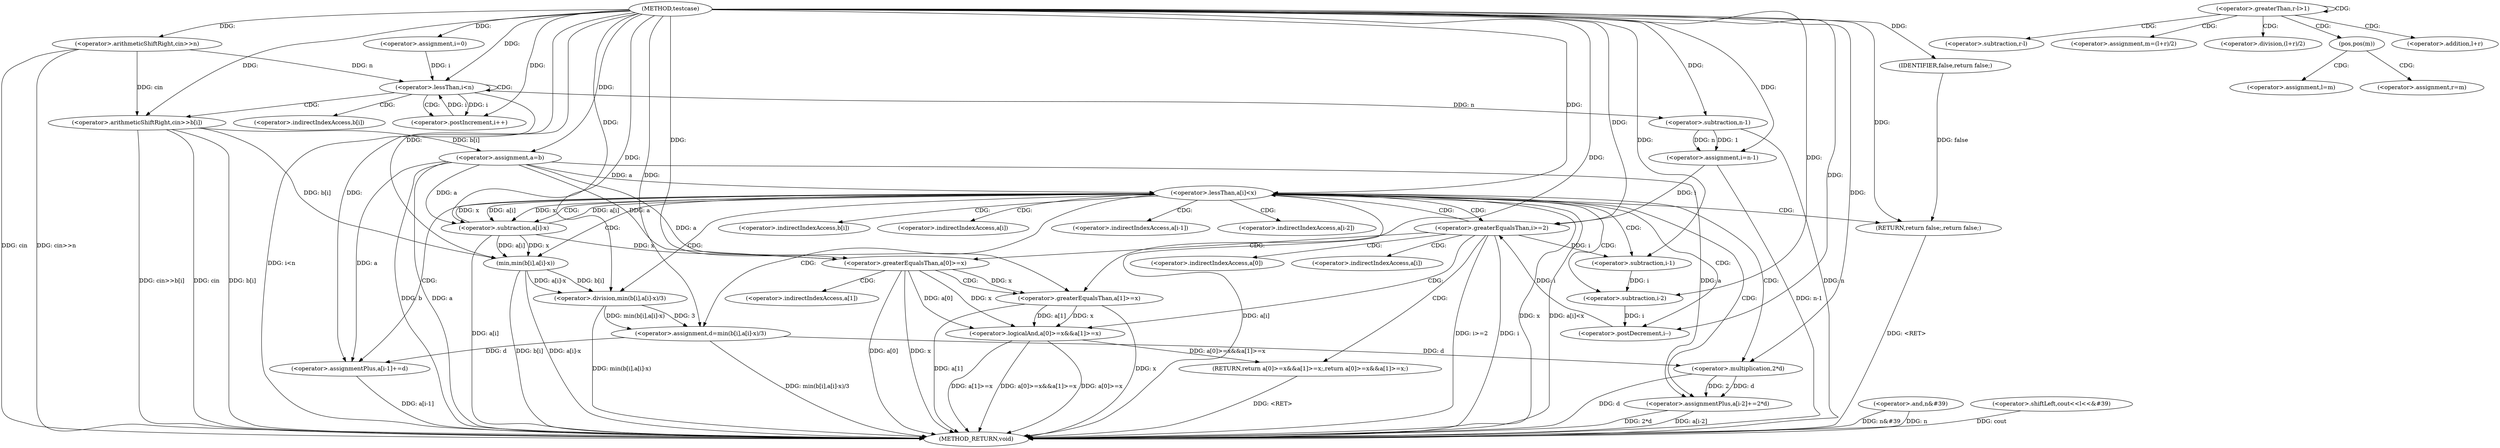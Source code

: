 digraph "testcase" {  
"1000103" [label = "(METHOD,testcase)" ]
"1000241" [label = "(METHOD_RETURN,void)" ]
"1000106" [label = "(<operator>.arithmeticShiftRight,cin>>n)" ]
"1000238" [label = "(<operator>.and,n&#39)" ]
"1000112" [label = "(<operator>.assignment,i=0)" ]
"1000115" [label = "(<operator>.lessThan,i<n)" ]
"1000118" [label = "(<operator>.postIncrement,i++)" ]
"1000120" [label = "(<operator>.arithmeticShiftRight,cin>>b[i])" ]
"1000127" [label = "(<operator>.assignment,a=b)" ]
"1000181" [label = "(RETURN,return a[0]>=x&&a[1]>=x;,return a[0]>=x&&a[1]>=x;)" ]
"1000232" [label = "(<operator>.shiftLeft,cout<<l<<&#39)" ]
"1000132" [label = "(<operator>.assignment,i=n-1)" ]
"1000137" [label = "(<operator>.greaterEqualsThan,i>=2)" ]
"1000140" [label = "(<operator>.postDecrement,i--)" ]
"1000182" [label = "(<operator>.logicalAnd,a[0]>=x&&a[1]>=x)" ]
"1000152" [label = "(<operator>.assignment,d=min(b[i],a[i]-x)/3)" ]
"1000165" [label = "(<operator>.assignmentPlus,a[i-1]+=d)" ]
"1000172" [label = "(<operator>.assignmentPlus,a[i-2]+=2*d)" ]
"1000134" [label = "(<operator>.subtraction,n-1)" ]
"1000144" [label = "(<operator>.lessThan,a[i]<x)" ]
"1000149" [label = "(RETURN,return false;,return false;)" ]
"1000183" [label = "(<operator>.greaterEqualsThan,a[0]>=x)" ]
"1000188" [label = "(<operator>.greaterEqualsThan,a[1]>=x)" ]
"1000150" [label = "(IDENTIFIER,false,return false;)" ]
"1000154" [label = "(<operator>.division,min(b[i],a[i]-x)/3)" ]
"1000178" [label = "(<operator>.multiplication,2*d)" ]
"1000155" [label = "(min,min(b[i],a[i]-x))" ]
"1000168" [label = "(<operator>.subtraction,i-1)" ]
"1000175" [label = "(<operator>.subtraction,i-2)" ]
"1000159" [label = "(<operator>.subtraction,a[i]-x)" ]
"1000208" [label = "(<operator>.greaterThan,r-l>1)" ]
"1000122" [label = "(<operator>.indirectIndexAccess,b[i])" ]
"1000209" [label = "(<operator>.subtraction,r-l)" ]
"1000215" [label = "(<operator>.assignment,m=(l+r)/2)" ]
"1000217" [label = "(<operator>.division,(l+r)/2)" ]
"1000223" [label = "(pos,pos(m))" ]
"1000225" [label = "(<operator>.assignment,l=m)" ]
"1000166" [label = "(<operator>.indirectIndexAccess,a[i-1])" ]
"1000173" [label = "(<operator>.indirectIndexAccess,a[i-2])" ]
"1000184" [label = "(<operator>.indirectIndexAccess,a[0])" ]
"1000189" [label = "(<operator>.indirectIndexAccess,a[1])" ]
"1000218" [label = "(<operator>.addition,l+r)" ]
"1000229" [label = "(<operator>.assignment,r=m)" ]
"1000145" [label = "(<operator>.indirectIndexAccess,a[i])" ]
"1000156" [label = "(<operator>.indirectIndexAccess,b[i])" ]
"1000160" [label = "(<operator>.indirectIndexAccess,a[i])" ]
  "1000181" -> "1000241"  [ label = "DDG: <RET>"] 
  "1000106" -> "1000241"  [ label = "DDG: cin"] 
  "1000106" -> "1000241"  [ label = "DDG: cin>>n"] 
  "1000115" -> "1000241"  [ label = "DDG: i<n"] 
  "1000127" -> "1000241"  [ label = "DDG: a"] 
  "1000127" -> "1000241"  [ label = "DDG: b"] 
  "1000134" -> "1000241"  [ label = "DDG: n"] 
  "1000132" -> "1000241"  [ label = "DDG: n-1"] 
  "1000137" -> "1000241"  [ label = "DDG: i"] 
  "1000137" -> "1000241"  [ label = "DDG: i>=2"] 
  "1000183" -> "1000241"  [ label = "DDG: a[0]"] 
  "1000183" -> "1000241"  [ label = "DDG: x"] 
  "1000182" -> "1000241"  [ label = "DDG: a[0]>=x"] 
  "1000188" -> "1000241"  [ label = "DDG: a[1]"] 
  "1000188" -> "1000241"  [ label = "DDG: x"] 
  "1000182" -> "1000241"  [ label = "DDG: a[1]>=x"] 
  "1000182" -> "1000241"  [ label = "DDG: a[0]>=x&&a[1]>=x"] 
  "1000144" -> "1000241"  [ label = "DDG: a[i]"] 
  "1000144" -> "1000241"  [ label = "DDG: x"] 
  "1000144" -> "1000241"  [ label = "DDG: a[i]<x"] 
  "1000155" -> "1000241"  [ label = "DDG: b[i]"] 
  "1000159" -> "1000241"  [ label = "DDG: a[i]"] 
  "1000155" -> "1000241"  [ label = "DDG: a[i]-x"] 
  "1000154" -> "1000241"  [ label = "DDG: min(b[i],a[i]-x)"] 
  "1000152" -> "1000241"  [ label = "DDG: min(b[i],a[i]-x)/3"] 
  "1000165" -> "1000241"  [ label = "DDG: a[i-1]"] 
  "1000172" -> "1000241"  [ label = "DDG: a[i-2]"] 
  "1000178" -> "1000241"  [ label = "DDG: d"] 
  "1000172" -> "1000241"  [ label = "DDG: 2*d"] 
  "1000120" -> "1000241"  [ label = "DDG: cin"] 
  "1000120" -> "1000241"  [ label = "DDG: b[i]"] 
  "1000120" -> "1000241"  [ label = "DDG: cin>>b[i]"] 
  "1000238" -> "1000241"  [ label = "DDG: n&#39"] 
  "1000238" -> "1000241"  [ label = "DDG: n"] 
  "1000149" -> "1000241"  [ label = "DDG: <RET>"] 
  "1000232" -> "1000241"  [ label = "DDG: cout"] 
  "1000103" -> "1000106"  [ label = "DDG: "] 
  "1000103" -> "1000112"  [ label = "DDG: "] 
  "1000120" -> "1000127"  [ label = "DDG: b[i]"] 
  "1000103" -> "1000127"  [ label = "DDG: "] 
  "1000182" -> "1000181"  [ label = "DDG: a[0]>=x&&a[1]>=x"] 
  "1000112" -> "1000115"  [ label = "DDG: i"] 
  "1000118" -> "1000115"  [ label = "DDG: i"] 
  "1000103" -> "1000115"  [ label = "DDG: "] 
  "1000106" -> "1000115"  [ label = "DDG: n"] 
  "1000115" -> "1000118"  [ label = "DDG: i"] 
  "1000103" -> "1000118"  [ label = "DDG: "] 
  "1000106" -> "1000120"  [ label = "DDG: cin"] 
  "1000103" -> "1000120"  [ label = "DDG: "] 
  "1000134" -> "1000132"  [ label = "DDG: 1"] 
  "1000134" -> "1000132"  [ label = "DDG: n"] 
  "1000103" -> "1000132"  [ label = "DDG: "] 
  "1000132" -> "1000137"  [ label = "DDG: i"] 
  "1000140" -> "1000137"  [ label = "DDG: i"] 
  "1000103" -> "1000137"  [ label = "DDG: "] 
  "1000175" -> "1000140"  [ label = "DDG: i"] 
  "1000103" -> "1000140"  [ label = "DDG: "] 
  "1000154" -> "1000152"  [ label = "DDG: min(b[i],a[i]-x)"] 
  "1000154" -> "1000152"  [ label = "DDG: 3"] 
  "1000152" -> "1000165"  [ label = "DDG: d"] 
  "1000103" -> "1000165"  [ label = "DDG: "] 
  "1000178" -> "1000172"  [ label = "DDG: 2"] 
  "1000178" -> "1000172"  [ label = "DDG: d"] 
  "1000183" -> "1000182"  [ label = "DDG: x"] 
  "1000183" -> "1000182"  [ label = "DDG: a[0]"] 
  "1000188" -> "1000182"  [ label = "DDG: x"] 
  "1000188" -> "1000182"  [ label = "DDG: a[1]"] 
  "1000115" -> "1000134"  [ label = "DDG: n"] 
  "1000103" -> "1000134"  [ label = "DDG: "] 
  "1000150" -> "1000149"  [ label = "DDG: false"] 
  "1000103" -> "1000149"  [ label = "DDG: "] 
  "1000103" -> "1000152"  [ label = "DDG: "] 
  "1000127" -> "1000165"  [ label = "DDG: a"] 
  "1000127" -> "1000172"  [ label = "DDG: a"] 
  "1000127" -> "1000183"  [ label = "DDG: a"] 
  "1000159" -> "1000183"  [ label = "DDG: x"] 
  "1000103" -> "1000183"  [ label = "DDG: "] 
  "1000127" -> "1000188"  [ label = "DDG: a"] 
  "1000183" -> "1000188"  [ label = "DDG: x"] 
  "1000103" -> "1000188"  [ label = "DDG: "] 
  "1000127" -> "1000144"  [ label = "DDG: a"] 
  "1000159" -> "1000144"  [ label = "DDG: a[i]"] 
  "1000159" -> "1000144"  [ label = "DDG: x"] 
  "1000103" -> "1000144"  [ label = "DDG: "] 
  "1000103" -> "1000150"  [ label = "DDG: "] 
  "1000155" -> "1000154"  [ label = "DDG: b[i]"] 
  "1000155" -> "1000154"  [ label = "DDG: a[i]-x"] 
  "1000103" -> "1000154"  [ label = "DDG: "] 
  "1000103" -> "1000178"  [ label = "DDG: "] 
  "1000152" -> "1000178"  [ label = "DDG: d"] 
  "1000120" -> "1000155"  [ label = "DDG: b[i]"] 
  "1000103" -> "1000155"  [ label = "DDG: "] 
  "1000159" -> "1000155"  [ label = "DDG: x"] 
  "1000159" -> "1000155"  [ label = "DDG: a[i]"] 
  "1000137" -> "1000168"  [ label = "DDG: i"] 
  "1000103" -> "1000168"  [ label = "DDG: "] 
  "1000168" -> "1000175"  [ label = "DDG: i"] 
  "1000103" -> "1000175"  [ label = "DDG: "] 
  "1000127" -> "1000159"  [ label = "DDG: a"] 
  "1000144" -> "1000159"  [ label = "DDG: a[i]"] 
  "1000144" -> "1000159"  [ label = "DDG: x"] 
  "1000103" -> "1000159"  [ label = "DDG: "] 
  "1000115" -> "1000118"  [ label = "CDG: "] 
  "1000115" -> "1000122"  [ label = "CDG: "] 
  "1000115" -> "1000120"  [ label = "CDG: "] 
  "1000115" -> "1000115"  [ label = "CDG: "] 
  "1000208" -> "1000208"  [ label = "CDG: "] 
  "1000208" -> "1000215"  [ label = "CDG: "] 
  "1000208" -> "1000218"  [ label = "CDG: "] 
  "1000208" -> "1000217"  [ label = "CDG: "] 
  "1000208" -> "1000209"  [ label = "CDG: "] 
  "1000208" -> "1000223"  [ label = "CDG: "] 
  "1000137" -> "1000182"  [ label = "CDG: "] 
  "1000137" -> "1000183"  [ label = "CDG: "] 
  "1000137" -> "1000144"  [ label = "CDG: "] 
  "1000137" -> "1000145"  [ label = "CDG: "] 
  "1000137" -> "1000184"  [ label = "CDG: "] 
  "1000137" -> "1000181"  [ label = "CDG: "] 
  "1000183" -> "1000189"  [ label = "CDG: "] 
  "1000183" -> "1000188"  [ label = "CDG: "] 
  "1000223" -> "1000229"  [ label = "CDG: "] 
  "1000223" -> "1000225"  [ label = "CDG: "] 
  "1000144" -> "1000156"  [ label = "CDG: "] 
  "1000144" -> "1000152"  [ label = "CDG: "] 
  "1000144" -> "1000166"  [ label = "CDG: "] 
  "1000144" -> "1000165"  [ label = "CDG: "] 
  "1000144" -> "1000172"  [ label = "CDG: "] 
  "1000144" -> "1000149"  [ label = "CDG: "] 
  "1000144" -> "1000168"  [ label = "CDG: "] 
  "1000144" -> "1000178"  [ label = "CDG: "] 
  "1000144" -> "1000159"  [ label = "CDG: "] 
  "1000144" -> "1000173"  [ label = "CDG: "] 
  "1000144" -> "1000175"  [ label = "CDG: "] 
  "1000144" -> "1000155"  [ label = "CDG: "] 
  "1000144" -> "1000137"  [ label = "CDG: "] 
  "1000144" -> "1000154"  [ label = "CDG: "] 
  "1000144" -> "1000160"  [ label = "CDG: "] 
  "1000144" -> "1000140"  [ label = "CDG: "] 
}
